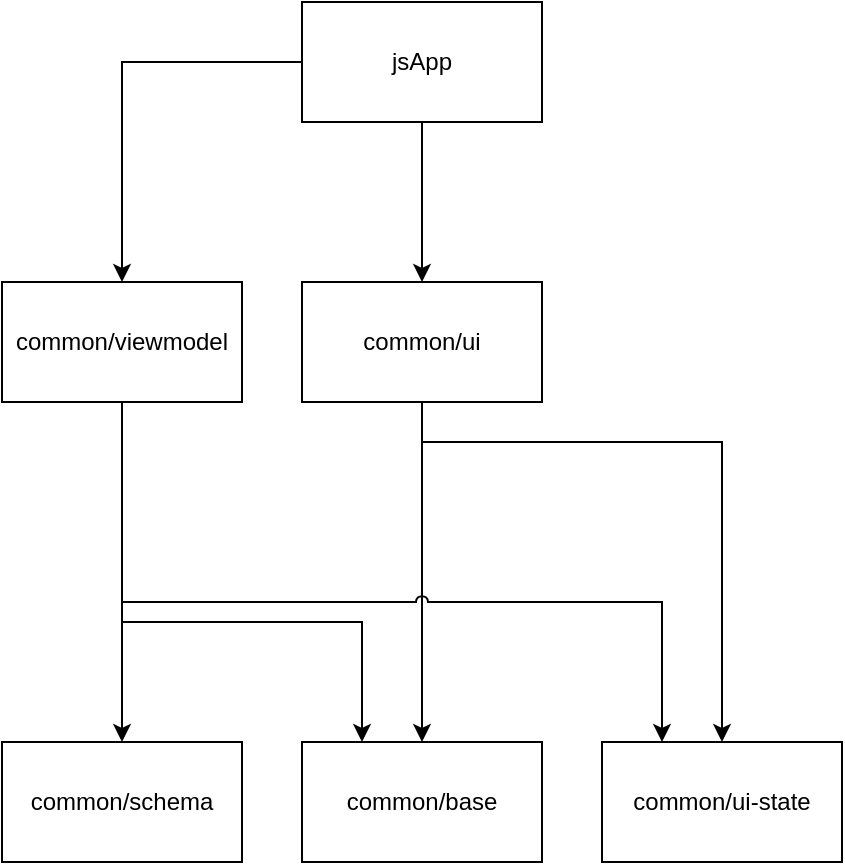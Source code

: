 <mxfile version="21.3.8" type="github">
  <diagram name="ページ1" id="x1OXmS_7We_vo-5duHPW">
    <mxGraphModel dx="658" dy="659" grid="1" gridSize="10" guides="1" tooltips="1" connect="1" arrows="1" fold="1" page="1" pageScale="1" pageWidth="827" pageHeight="1169" math="0" shadow="0">
      <root>
        <mxCell id="0" />
        <mxCell id="1" parent="0" />
        <mxCell id="NEDPFv-HBQdu8_-tkAXi-11" style="edgeStyle=orthogonalEdgeStyle;rounded=0;orthogonalLoop=1;jettySize=auto;html=1;exitX=0.5;exitY=1;exitDx=0;exitDy=0;entryX=0.5;entryY=0;entryDx=0;entryDy=0;" parent="1" source="Ptvj8a3vunJAsLQIsRlI-2" target="NEDPFv-HBQdu8_-tkAXi-1" edge="1">
          <mxGeometry relative="1" as="geometry" />
        </mxCell>
        <mxCell id="91W8DejLoyH5XrRBB6hv-1" style="edgeStyle=orthogonalEdgeStyle;rounded=0;orthogonalLoop=1;jettySize=auto;html=1;" edge="1" parent="1" source="Ptvj8a3vunJAsLQIsRlI-2" target="Ptvj8a3vunJAsLQIsRlI-8">
          <mxGeometry relative="1" as="geometry" />
        </mxCell>
        <mxCell id="Ptvj8a3vunJAsLQIsRlI-2" value="jsApp" style="rounded=0;whiteSpace=wrap;html=1;" parent="1" vertex="1">
          <mxGeometry x="330" y="200" width="120" height="60" as="geometry" />
        </mxCell>
        <mxCell id="Ptvj8a3vunJAsLQIsRlI-3" value="common/base" style="rounded=0;whiteSpace=wrap;html=1;" parent="1" vertex="1">
          <mxGeometry x="330" y="570" width="120" height="60" as="geometry" />
        </mxCell>
        <mxCell id="NEDPFv-HBQdu8_-tkAXi-9" style="edgeStyle=orthogonalEdgeStyle;rounded=0;orthogonalLoop=1;jettySize=auto;html=1;exitX=0.5;exitY=1;exitDx=0;exitDy=0;entryX=0.5;entryY=0;entryDx=0;entryDy=0;" parent="1" source="Ptvj8a3vunJAsLQIsRlI-8" target="NEDPFv-HBQdu8_-tkAXi-6" edge="1">
          <mxGeometry relative="1" as="geometry" />
        </mxCell>
        <mxCell id="NEDPFv-HBQdu8_-tkAXi-10" style="edgeStyle=orthogonalEdgeStyle;rounded=0;orthogonalLoop=1;jettySize=auto;html=1;exitX=0.5;exitY=1;exitDx=0;exitDy=0;entryX=0.25;entryY=0;entryDx=0;entryDy=0;" parent="1" source="Ptvj8a3vunJAsLQIsRlI-8" target="Ptvj8a3vunJAsLQIsRlI-3" edge="1">
          <mxGeometry relative="1" as="geometry">
            <Array as="points">
              <mxPoint x="240" y="510" />
              <mxPoint x="360" y="510" />
            </Array>
          </mxGeometry>
        </mxCell>
        <mxCell id="Ptvj8a3vunJAsLQIsRlI-8" value="common/viewmodel" style="rounded=0;whiteSpace=wrap;html=1;" parent="1" vertex="1">
          <mxGeometry x="180" y="340" width="120" height="60" as="geometry" />
        </mxCell>
        <mxCell id="NEDPFv-HBQdu8_-tkAXi-17" style="edgeStyle=orthogonalEdgeStyle;rounded=0;orthogonalLoop=1;jettySize=auto;html=1;exitX=0.5;exitY=1;exitDx=0;exitDy=0;" parent="1" source="NEDPFv-HBQdu8_-tkAXi-1" target="Ptvj8a3vunJAsLQIsRlI-3" edge="1">
          <mxGeometry relative="1" as="geometry" />
        </mxCell>
        <mxCell id="NEDPFv-HBQdu8_-tkAXi-18" style="edgeStyle=orthogonalEdgeStyle;rounded=0;orthogonalLoop=1;jettySize=auto;html=1;exitX=0.5;exitY=1;exitDx=0;exitDy=0;" parent="1" source="NEDPFv-HBQdu8_-tkAXi-1" target="NEDPFv-HBQdu8_-tkAXi-2" edge="1">
          <mxGeometry relative="1" as="geometry">
            <Array as="points">
              <mxPoint x="390" y="420" />
              <mxPoint x="540" y="420" />
            </Array>
          </mxGeometry>
        </mxCell>
        <mxCell id="NEDPFv-HBQdu8_-tkAXi-1" value="common/ui" style="rounded=0;whiteSpace=wrap;html=1;" parent="1" vertex="1">
          <mxGeometry x="330" y="340" width="120" height="60" as="geometry" />
        </mxCell>
        <mxCell id="NEDPFv-HBQdu8_-tkAXi-2" value="common/ui-state" style="rounded=0;whiteSpace=wrap;html=1;" parent="1" vertex="1">
          <mxGeometry x="480" y="570" width="120" height="60" as="geometry" />
        </mxCell>
        <mxCell id="NEDPFv-HBQdu8_-tkAXi-6" value="common/schema" style="rounded=0;whiteSpace=wrap;html=1;" parent="1" vertex="1">
          <mxGeometry x="180" y="570" width="120" height="60" as="geometry" />
        </mxCell>
        <mxCell id="NEDPFv-HBQdu8_-tkAXi-19" style="edgeStyle=orthogonalEdgeStyle;rounded=0;orthogonalLoop=1;jettySize=auto;html=1;exitX=0.5;exitY=1;exitDx=0;exitDy=0;entryX=0.25;entryY=0;entryDx=0;entryDy=0;jumpStyle=arc;" parent="1" source="Ptvj8a3vunJAsLQIsRlI-8" target="NEDPFv-HBQdu8_-tkAXi-2" edge="1">
          <mxGeometry relative="1" as="geometry">
            <Array as="points">
              <mxPoint x="240" y="500" />
              <mxPoint x="510" y="500" />
            </Array>
          </mxGeometry>
        </mxCell>
      </root>
    </mxGraphModel>
  </diagram>
</mxfile>
